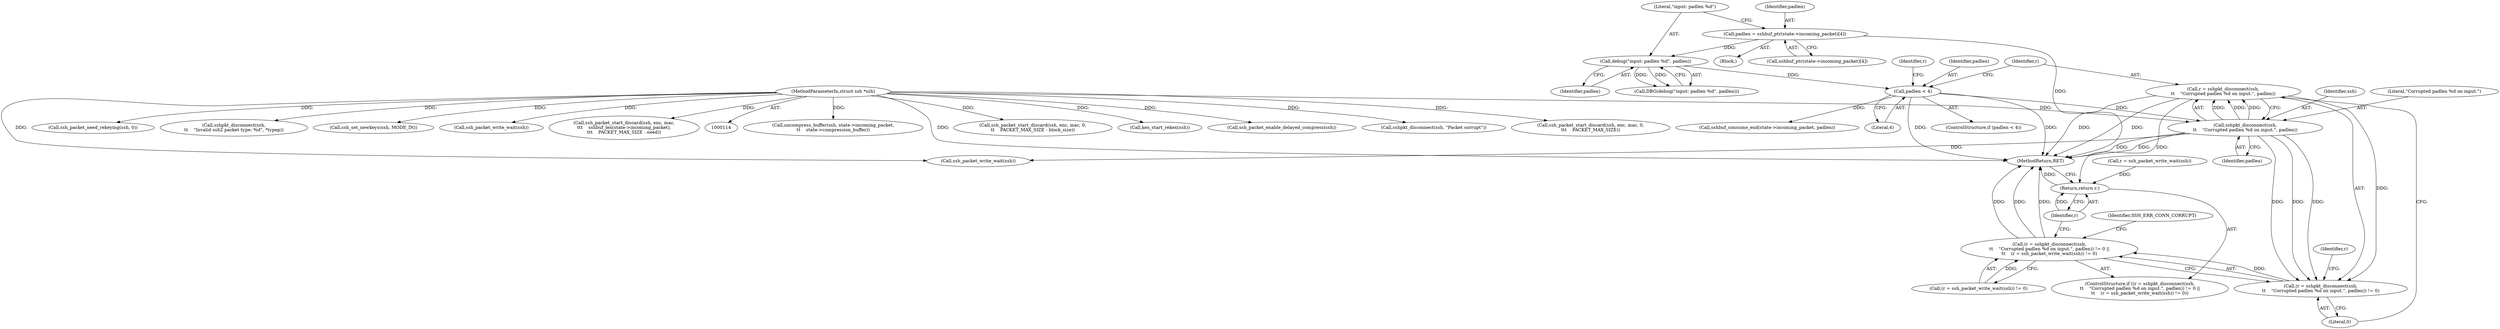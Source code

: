 digraph "0_mindrot_28652bca29046f62c7045e933e6b931de1d16737_0@API" {
"1000796" [label="(Call,r = sshpkt_disconnect(ssh,\n\t\t    \"Corrupted padlen %d on input.\", padlen))"];
"1000798" [label="(Call,sshpkt_disconnect(ssh,\n\t\t    \"Corrupted padlen %d on input.\", padlen))"];
"1000115" [label="(MethodParameterIn,struct ssh *ssh)"];
"1000789" [label="(Call,padlen < 4)"];
"1000785" [label="(Call,debug(\"input: padlen %d\", padlen))"];
"1000776" [label="(Call,padlen = sshbuf_ptr(state->incoming_packet)[4])"];
"1000795" [label="(Call,(r = sshpkt_disconnect(ssh,\n\t\t    \"Corrupted padlen %d on input.\", padlen)) != 0)"];
"1000794" [label="(Call,(r = sshpkt_disconnect(ssh,\n\t\t    \"Corrupted padlen %d on input.\", padlen)) != 0 ||\n\t\t    (r = ssh_packet_write_wait(ssh)) != 0)"];
"1000809" [label="(Return,return r;)"];
"1000788" [label="(ControlStructure,if (padlen < 4))"];
"1000799" [label="(Identifier,ssh)"];
"1000118" [label="(Block,)"];
"1000803" [label="(Call,(r = ssh_packet_write_wait(ssh)) != 0)"];
"1000796" [label="(Call,r = sshpkt_disconnect(ssh,\n\t\t    \"Corrupted padlen %d on input.\", padlen))"];
"1000858" [label="(Call,uncompress_buffer(ssh, state->incoming_packet,\n\t\t    state->compression_buffer))"];
"1000793" [label="(ControlStructure,if ((r = sshpkt_disconnect(ssh,\n\t\t    \"Corrupted padlen %d on input.\", padlen)) != 0 ||\n\t\t    (r = ssh_packet_write_wait(ssh)) != 0))"];
"1000790" [label="(Identifier,padlen)"];
"1000801" [label="(Identifier,padlen)"];
"1000494" [label="(Call,ssh_packet_start_discard(ssh, enc, mac, 0,\n\t\t    PACKET_MAX_SIZE - block_size))"];
"1001003" [label="(Call,kex_start_rekex(ssh))"];
"1000795" [label="(Call,(r = sshpkt_disconnect(ssh,\n\t\t    \"Corrupted padlen %d on input.\", padlen)) != 0)"];
"1000784" [label="(Call,DBG(debug(\"input: padlen %d\", padlen)))"];
"1000789" [label="(Call,padlen < 4)"];
"1000794" [label="(Call,(r = sshpkt_disconnect(ssh,\n\t\t    \"Corrupted padlen %d on input.\", padlen)) != 0 ||\n\t\t    (r = ssh_packet_write_wait(ssh)) != 0)"];
"1000800" [label="(Literal,\"Corrupted padlen %d on input.\")"];
"1000829" [label="(Call,sshbuf_consume_end(state->incoming_packet, padlen))"];
"1000805" [label="(Identifier,r)"];
"1000810" [label="(Identifier,r)"];
"1000970" [label="(Call,ssh_packet_enable_delayed_compress(ssh))"];
"1000312" [label="(Call,sshpkt_disconnect(ssh, \"Packet corrupt\"))"];
"1000427" [label="(Call,ssh_packet_start_discard(ssh, enc, mac, 0,\n\t\t\t    PACKET_MAX_SIZE))"];
"1000798" [label="(Call,sshpkt_disconnect(ssh,\n\t\t    \"Corrupted padlen %d on input.\", padlen))"];
"1000115" [label="(MethodParameterIn,struct ssh *ssh)"];
"1000785" [label="(Call,debug(\"input: padlen %d\", padlen))"];
"1000809" [label="(Return,return r;)"];
"1000804" [label="(Call,r = ssh_packet_write_wait(ssh))"];
"1000806" [label="(Call,ssh_packet_write_wait(ssh))"];
"1000802" [label="(Literal,0)"];
"1000778" [label="(Call,sshbuf_ptr(state->incoming_packet)[4])"];
"1000797" [label="(Identifier,r)"];
"1001011" [label="(MethodReturn,RET)"];
"1000992" [label="(Call,ssh_packet_need_rekeying(ssh, 0))"];
"1000786" [label="(Literal,\"input: padlen %d\")"];
"1000776" [label="(Call,padlen = sshbuf_ptr(state->incoming_packet)[4])"];
"1000777" [label="(Identifier,padlen)"];
"1000927" [label="(Call,sshpkt_disconnect(ssh,\n\t\t    \"Invalid ssh2 packet type: %d\", *typep))"];
"1000817" [label="(Identifier,r)"];
"1000954" [label="(Call,ssh_set_newkeys(ssh, MODE_IN))"];
"1000936" [label="(Call,ssh_packet_write_wait(ssh))"];
"1000787" [label="(Identifier,padlen)"];
"1000812" [label="(Identifier,SSH_ERR_CONN_CORRUPT)"];
"1000791" [label="(Literal,4)"];
"1000679" [label="(Call,ssh_packet_start_discard(ssh, enc, mac,\n\t\t\t    sshbuf_len(state->incoming_packet),\n\t\t\t    PACKET_MAX_SIZE - need))"];
"1000796" -> "1000795"  [label="AST: "];
"1000796" -> "1000798"  [label="CFG: "];
"1000797" -> "1000796"  [label="AST: "];
"1000798" -> "1000796"  [label="AST: "];
"1000802" -> "1000796"  [label="CFG: "];
"1000796" -> "1001011"  [label="DDG: "];
"1000796" -> "1001011"  [label="DDG: "];
"1000796" -> "1000795"  [label="DDG: "];
"1000798" -> "1000796"  [label="DDG: "];
"1000798" -> "1000796"  [label="DDG: "];
"1000798" -> "1000796"  [label="DDG: "];
"1000796" -> "1000809"  [label="DDG: "];
"1000798" -> "1000801"  [label="CFG: "];
"1000799" -> "1000798"  [label="AST: "];
"1000800" -> "1000798"  [label="AST: "];
"1000801" -> "1000798"  [label="AST: "];
"1000798" -> "1001011"  [label="DDG: "];
"1000798" -> "1001011"  [label="DDG: "];
"1000798" -> "1000795"  [label="DDG: "];
"1000798" -> "1000795"  [label="DDG: "];
"1000798" -> "1000795"  [label="DDG: "];
"1000115" -> "1000798"  [label="DDG: "];
"1000789" -> "1000798"  [label="DDG: "];
"1000798" -> "1000806"  [label="DDG: "];
"1000115" -> "1000114"  [label="AST: "];
"1000115" -> "1001011"  [label="DDG: "];
"1000115" -> "1000312"  [label="DDG: "];
"1000115" -> "1000427"  [label="DDG: "];
"1000115" -> "1000494"  [label="DDG: "];
"1000115" -> "1000679"  [label="DDG: "];
"1000115" -> "1000806"  [label="DDG: "];
"1000115" -> "1000858"  [label="DDG: "];
"1000115" -> "1000927"  [label="DDG: "];
"1000115" -> "1000936"  [label="DDG: "];
"1000115" -> "1000954"  [label="DDG: "];
"1000115" -> "1000970"  [label="DDG: "];
"1000115" -> "1000992"  [label="DDG: "];
"1000115" -> "1001003"  [label="DDG: "];
"1000789" -> "1000788"  [label="AST: "];
"1000789" -> "1000791"  [label="CFG: "];
"1000790" -> "1000789"  [label="AST: "];
"1000791" -> "1000789"  [label="AST: "];
"1000797" -> "1000789"  [label="CFG: "];
"1000817" -> "1000789"  [label="CFG: "];
"1000789" -> "1001011"  [label="DDG: "];
"1000789" -> "1001011"  [label="DDG: "];
"1000785" -> "1000789"  [label="DDG: "];
"1000789" -> "1000829"  [label="DDG: "];
"1000785" -> "1000784"  [label="AST: "];
"1000785" -> "1000787"  [label="CFG: "];
"1000786" -> "1000785"  [label="AST: "];
"1000787" -> "1000785"  [label="AST: "];
"1000784" -> "1000785"  [label="CFG: "];
"1000785" -> "1000784"  [label="DDG: "];
"1000785" -> "1000784"  [label="DDG: "];
"1000776" -> "1000785"  [label="DDG: "];
"1000776" -> "1000118"  [label="AST: "];
"1000776" -> "1000778"  [label="CFG: "];
"1000777" -> "1000776"  [label="AST: "];
"1000778" -> "1000776"  [label="AST: "];
"1000786" -> "1000776"  [label="CFG: "];
"1000776" -> "1001011"  [label="DDG: "];
"1000795" -> "1000794"  [label="AST: "];
"1000795" -> "1000802"  [label="CFG: "];
"1000802" -> "1000795"  [label="AST: "];
"1000805" -> "1000795"  [label="CFG: "];
"1000794" -> "1000795"  [label="CFG: "];
"1000795" -> "1000794"  [label="DDG: "];
"1000794" -> "1000793"  [label="AST: "];
"1000794" -> "1000803"  [label="CFG: "];
"1000803" -> "1000794"  [label="AST: "];
"1000810" -> "1000794"  [label="CFG: "];
"1000812" -> "1000794"  [label="CFG: "];
"1000794" -> "1001011"  [label="DDG: "];
"1000794" -> "1001011"  [label="DDG: "];
"1000794" -> "1001011"  [label="DDG: "];
"1000803" -> "1000794"  [label="DDG: "];
"1000809" -> "1000793"  [label="AST: "];
"1000809" -> "1000810"  [label="CFG: "];
"1000810" -> "1000809"  [label="AST: "];
"1001011" -> "1000809"  [label="CFG: "];
"1000809" -> "1001011"  [label="DDG: "];
"1000810" -> "1000809"  [label="DDG: "];
"1000804" -> "1000809"  [label="DDG: "];
}

